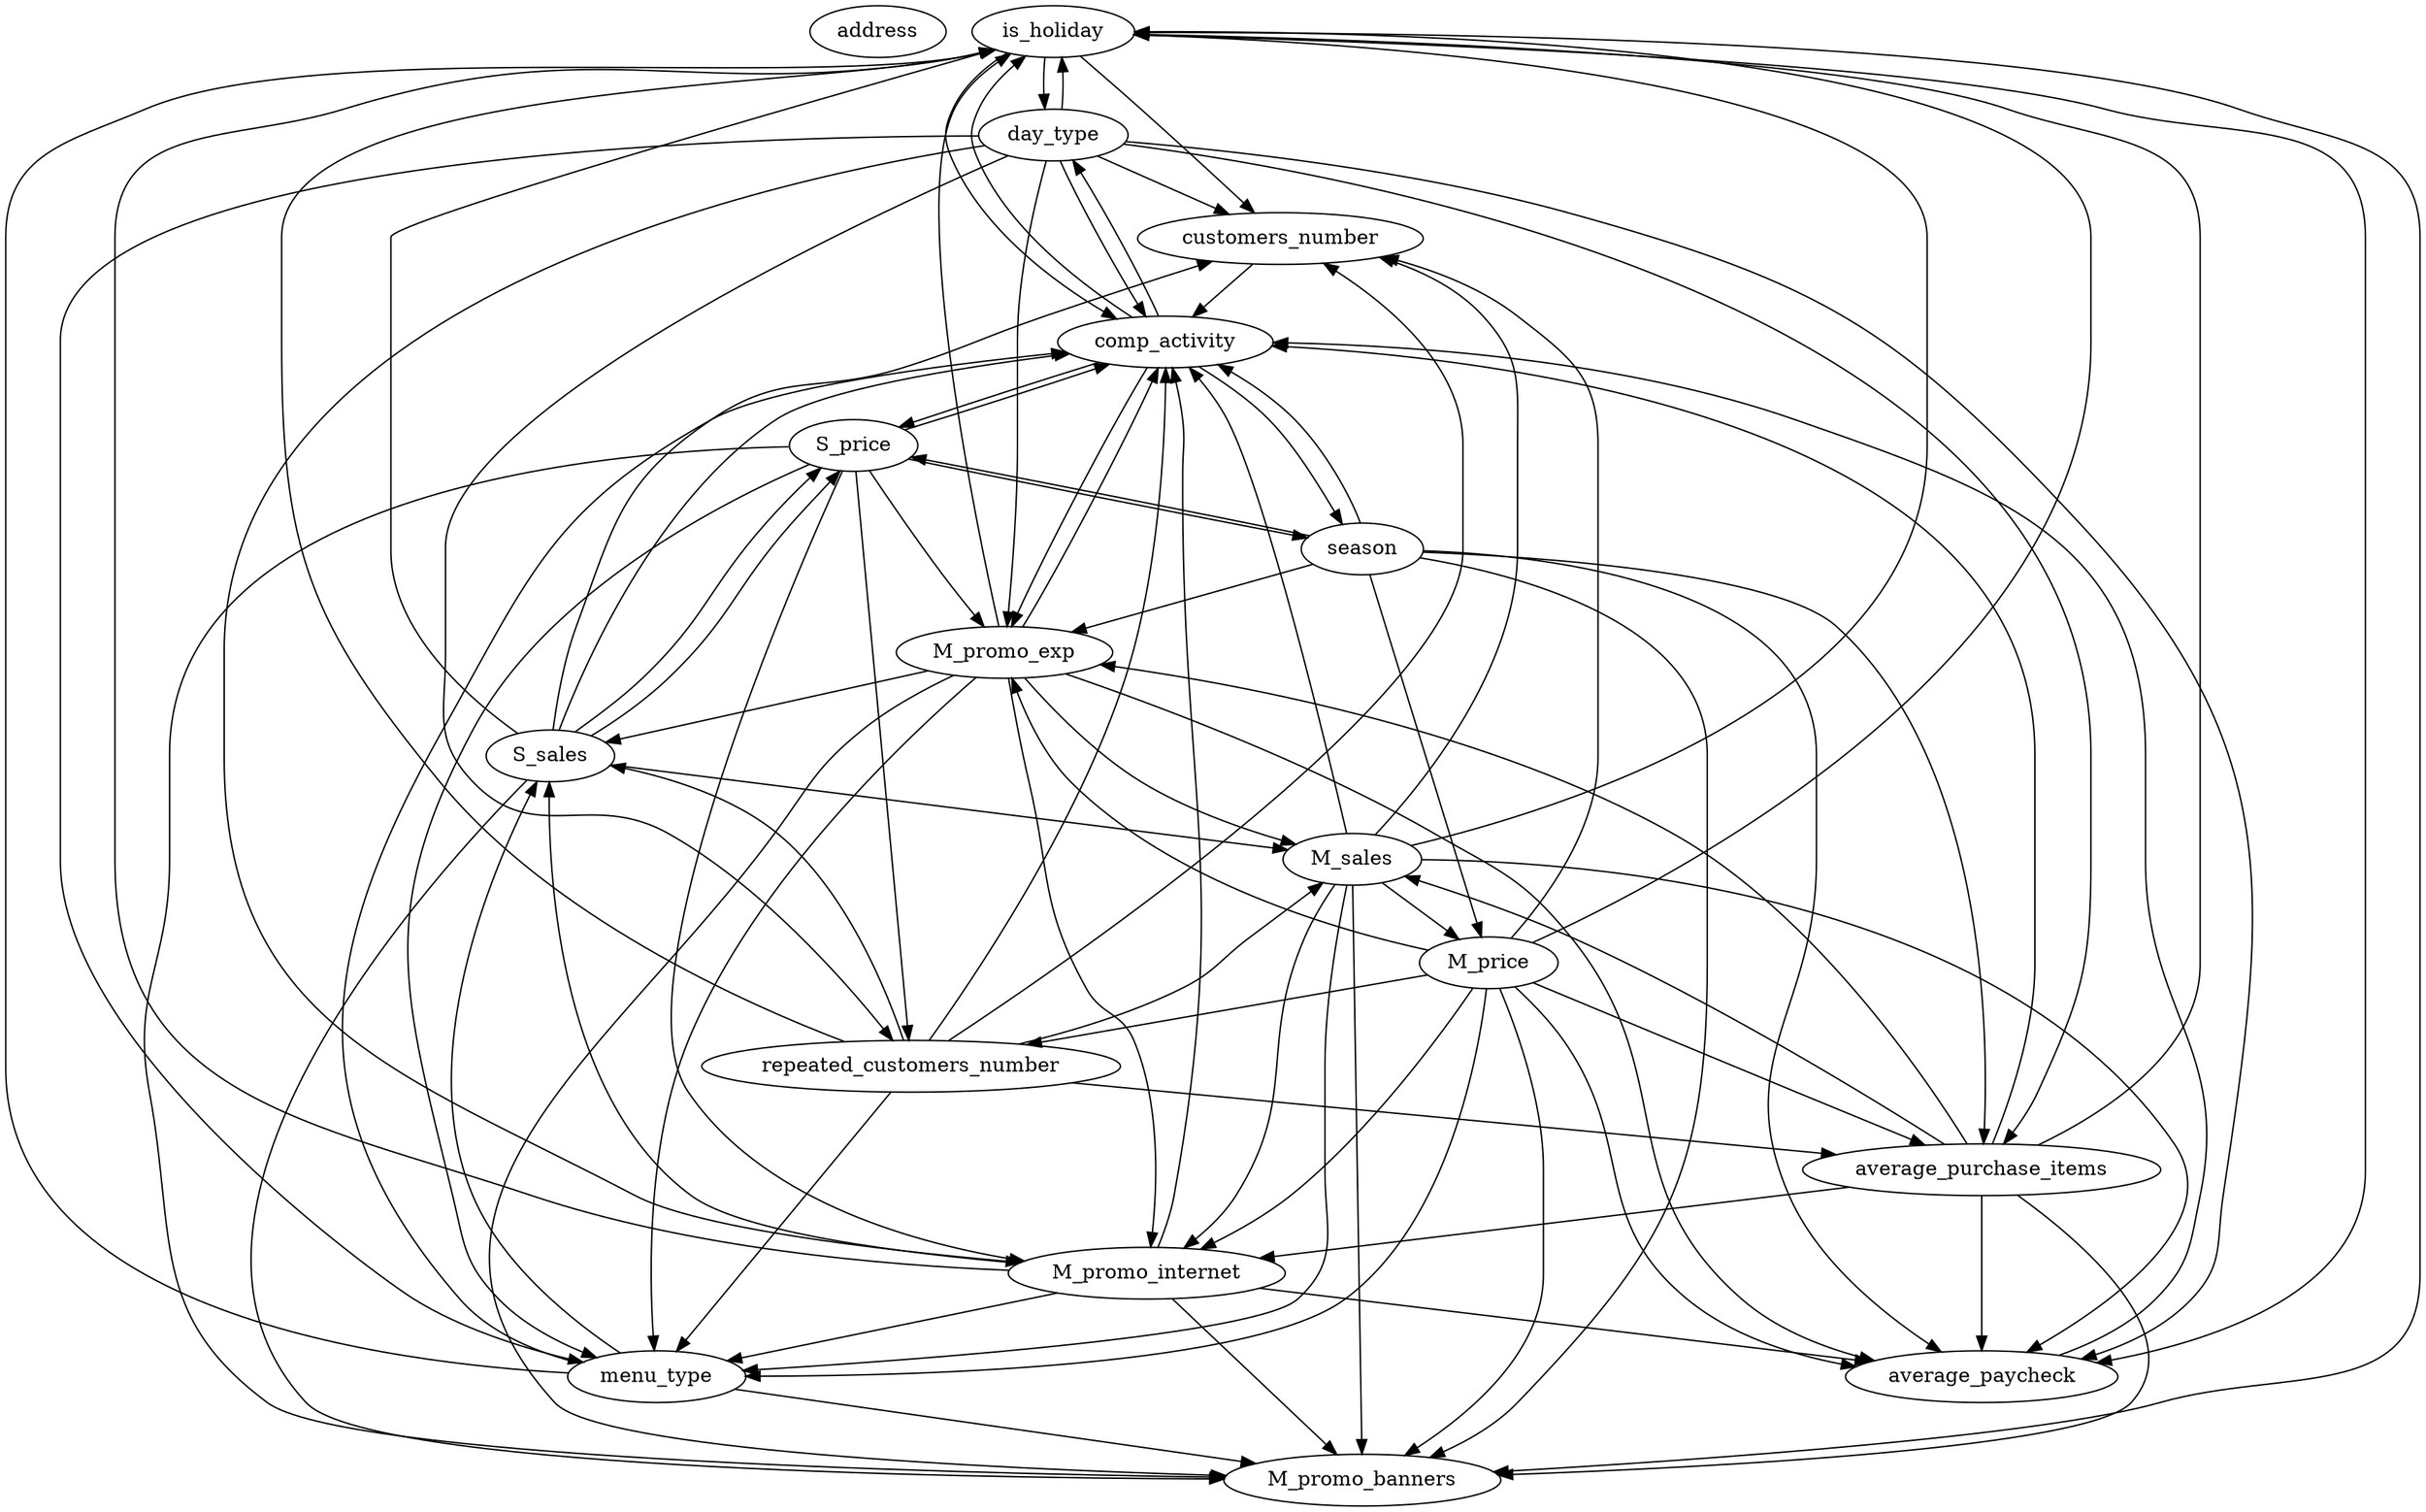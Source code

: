 digraph {
	address; is_holiday; day_type; season; comp_activity; M_promo_exp; M_promo_internet; M_promo_banners; S_price; M_price; menu_type; average_purchase_items; average_paycheck; repeated_customers_number; customers_number; M_sales; S_sales; 
	
	is_holiday -> day_type
is_holiday -> comp_activity
is_holiday -> M_promo_banners
is_holiday -> average_paycheck
is_holiday -> customers_number
day_type -> is_holiday
day_type -> comp_activity
day_type -> M_promo_exp
day_type -> M_promo_internet
day_type -> menu_type
day_type -> average_purchase_items
day_type -> average_paycheck
day_type -> repeated_customers_number
day_type -> customers_number
season -> comp_activity
season -> M_promo_exp
season -> M_promo_banners
season -> average_purchase_items
season -> average_paycheck
season -> S_price
season -> M_price
comp_activity -> is_holiday
comp_activity -> day_type
comp_activity -> season
comp_activity -> M_promo_exp
comp_activity -> S_price
M_promo_exp -> is_holiday
M_promo_exp -> comp_activity
M_promo_exp -> M_promo_internet
M_promo_exp -> M_promo_banners
M_promo_exp -> menu_type
M_promo_exp -> average_paycheck
M_promo_exp -> M_sales
M_promo_exp -> S_sales
M_promo_internet -> is_holiday
M_promo_internet -> comp_activity
M_promo_internet -> M_promo_banners
M_promo_internet -> menu_type
M_promo_internet -> average_paycheck
M_promo_internet -> S_sales
S_price -> comp_activity
S_price -> M_promo_exp
S_price -> M_promo_internet
S_price -> M_promo_banners
S_price -> menu_type
S_price -> repeated_customers_number
S_price -> season
M_price -> is_holiday
M_price -> M_promo_exp
M_price -> M_promo_internet
M_price -> M_promo_banners
M_price -> menu_type
M_price -> average_purchase_items
M_price -> average_paycheck
M_price -> repeated_customers_number
M_price -> customers_number
 menu_type -> is_holiday
 menu_type -> comp_activity
 menu_type -> M_promo_banners
 menu_type -> S_sales
 average_purchase_items -> is_holiday
 average_purchase_items -> comp_activity
 average_purchase_items -> M_promo_exp
 average_purchase_items -> M_promo_internet
 average_purchase_items -> M_promo_banners
 average_purchase_items -> average_paycheck
 average_purchase_items -> M_sales
average_paycheck -> comp_activity
 repeated_customers_number -> is_holiday
 repeated_customers_number -> comp_activity
 repeated_customers_number -> menu_type
 repeated_customers_number -> average_purchase_items
 repeated_customers_number -> customers_number
 repeated_customers_number -> M_sales
 repeated_customers_number -> S_sales
customers_number -> comp_activity
 M_sales -> is_holiday
 M_sales -> comp_activity
 M_sales -> M_promo_internet
 M_sales -> M_promo_banners
 M_sales -> menu_type
 M_sales -> average_paycheck
 M_sales -> customers_number
 M_sales -> M_price
 S_sales -> is_holiday
 S_sales -> comp_activity
 S_sales -> M_promo_banners
 S_sales -> S_price
 S_sales -> customers_number
 S_sales -> M_sales
 S_sales -> S_price
}